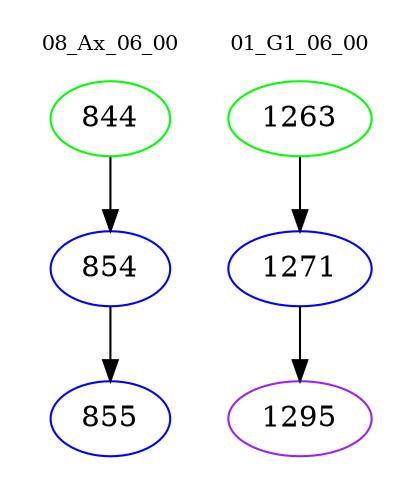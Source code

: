digraph{
subgraph cluster_0 {
color = white
label = "08_Ax_06_00";
fontsize=10;
T0_844 [label="844", color="green"]
T0_844 -> T0_854 [color="black"]
T0_854 [label="854", color="blue"]
T0_854 -> T0_855 [color="black"]
T0_855 [label="855", color="blue"]
}
subgraph cluster_1 {
color = white
label = "01_G1_06_00";
fontsize=10;
T1_1263 [label="1263", color="green"]
T1_1263 -> T1_1271 [color="black"]
T1_1271 [label="1271", color="blue"]
T1_1271 -> T1_1295 [color="black"]
T1_1295 [label="1295", color="purple"]
}
}
